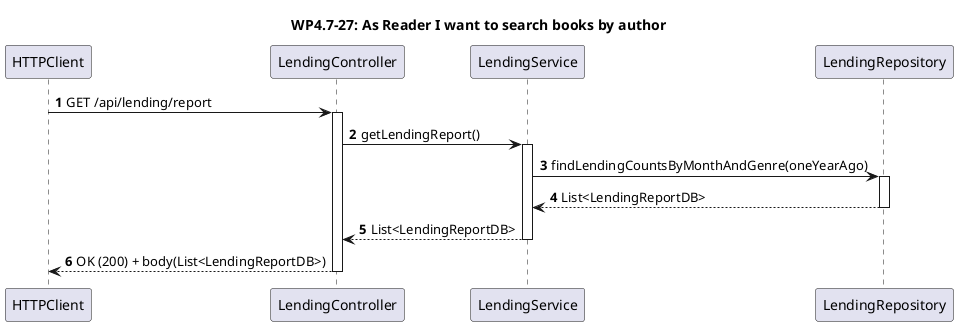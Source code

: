 @startuml
'https://plantuml.com/sequence-diagram
title WP4.7-27: As Reader I want to search books by author

autonumber
autoactivate on

participant "HTTPClient" as http
participant "LendingController" as controller
participant "LendingService" as service
participant "LendingRepository" as lendingRepo

http -> controller: GET /api/lending/report

controller -> service: getLendingReport()

service -> lendingRepo: findLendingCountsByMonthAndGenre(oneYearAgo)
lendingRepo --> service: List<LendingReportDB>

service --> controller: List<LendingReportDB>

controller --> http: OK (200) + body(List<LendingReportDB>)

@enduml